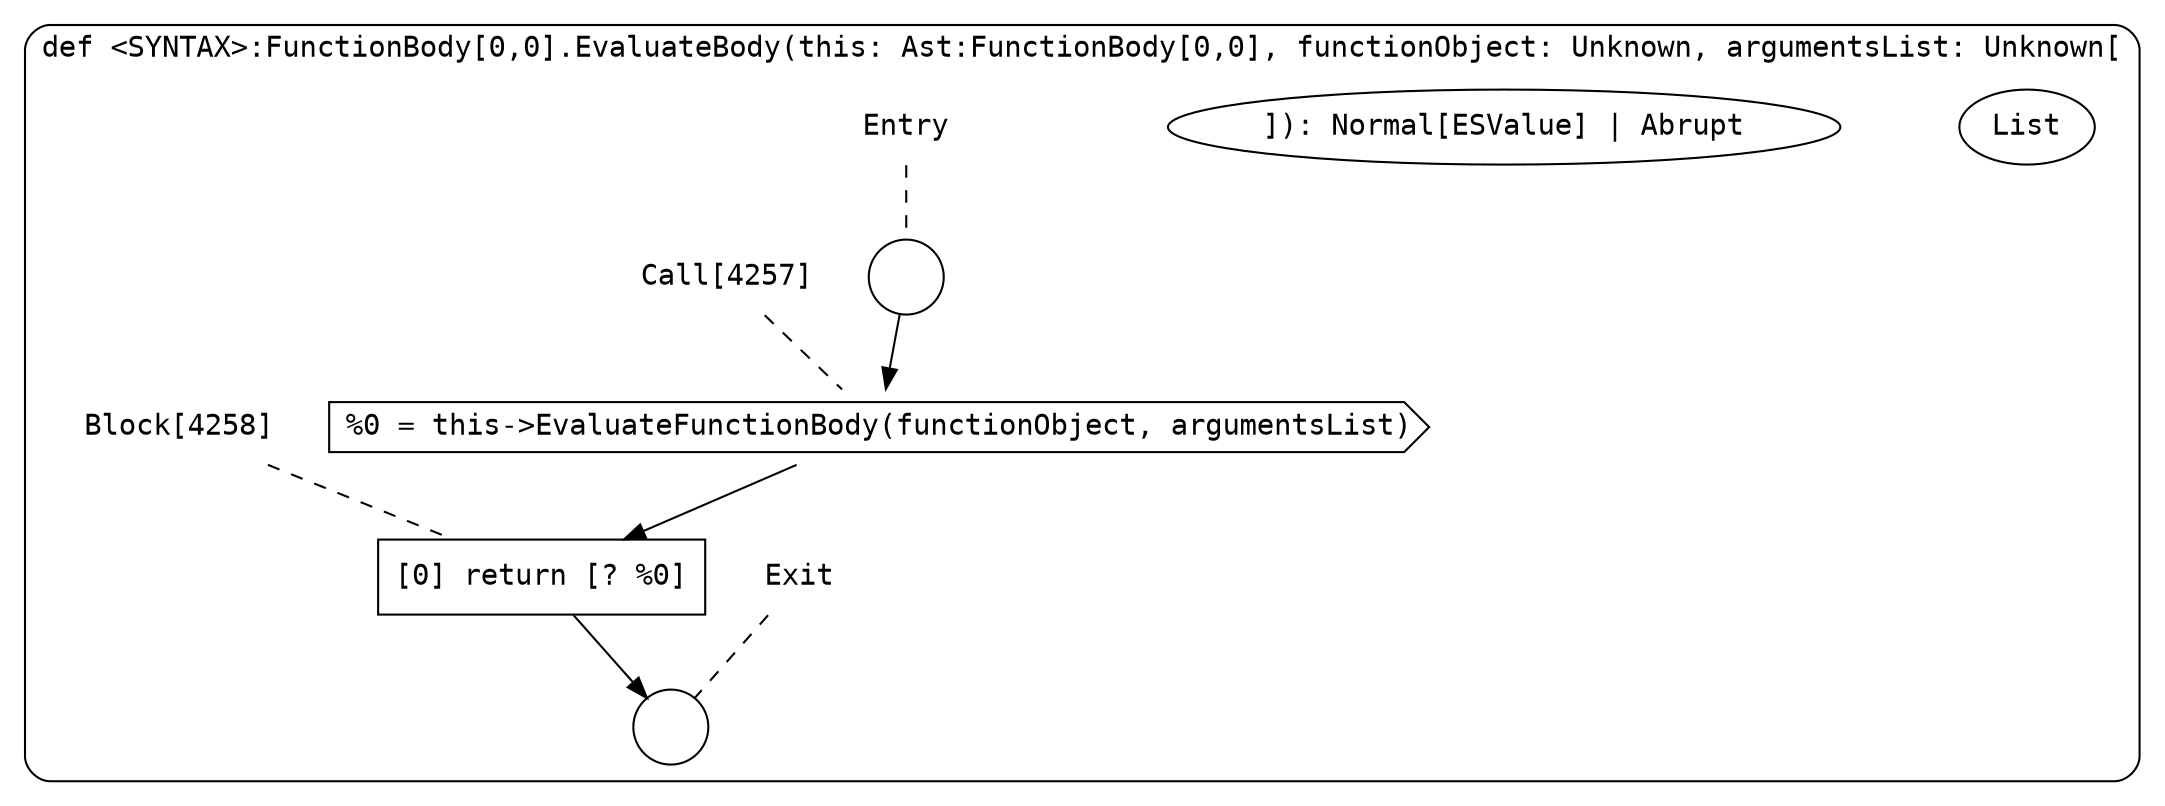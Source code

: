 digraph {
  graph [fontname = "Consolas"]
  node [fontname = "Consolas"]
  edge [fontname = "Consolas"]
  subgraph cluster1079 {
    label = "def <SYNTAX>:FunctionBody[0,0].EvaluateBody(this: Ast:FunctionBody[0,0], functionObject: Unknown, argumentsList: Unknown["List"]): Normal[ESValue] | Abrupt"
    style = rounded
    cluster1079_entry_name [shape=none, label=<<font color="black">Entry</font>>]
    cluster1079_entry_name -> cluster1079_entry [arrowhead=none, color="black", style=dashed]
    cluster1079_entry [shape=circle label=" " color="black" fillcolor="white" style=filled]
    cluster1079_entry -> node4257 [color="black"]
    cluster1079_exit_name [shape=none, label=<<font color="black">Exit</font>>]
    cluster1079_exit_name -> cluster1079_exit [arrowhead=none, color="black", style=dashed]
    cluster1079_exit [shape=circle label=" " color="black" fillcolor="white" style=filled]
    node4257_name [shape=none, label=<<font color="black">Call[4257]</font>>]
    node4257_name -> node4257 [arrowhead=none, color="black", style=dashed]
    node4257 [shape=cds, label=<<font color="black">%0 = this-&gt;EvaluateFunctionBody(functionObject, argumentsList)</font>> color="black" fillcolor="white", style=filled]
    node4257 -> node4258 [color="black"]
    node4258_name [shape=none, label=<<font color="black">Block[4258]</font>>]
    node4258_name -> node4258 [arrowhead=none, color="black", style=dashed]
    node4258 [shape=box, label=<<font color="black">[0] return [? %0]<BR ALIGN="LEFT"/></font>> color="black" fillcolor="white", style=filled]
    node4258 -> cluster1079_exit [color="black"]
  }
}